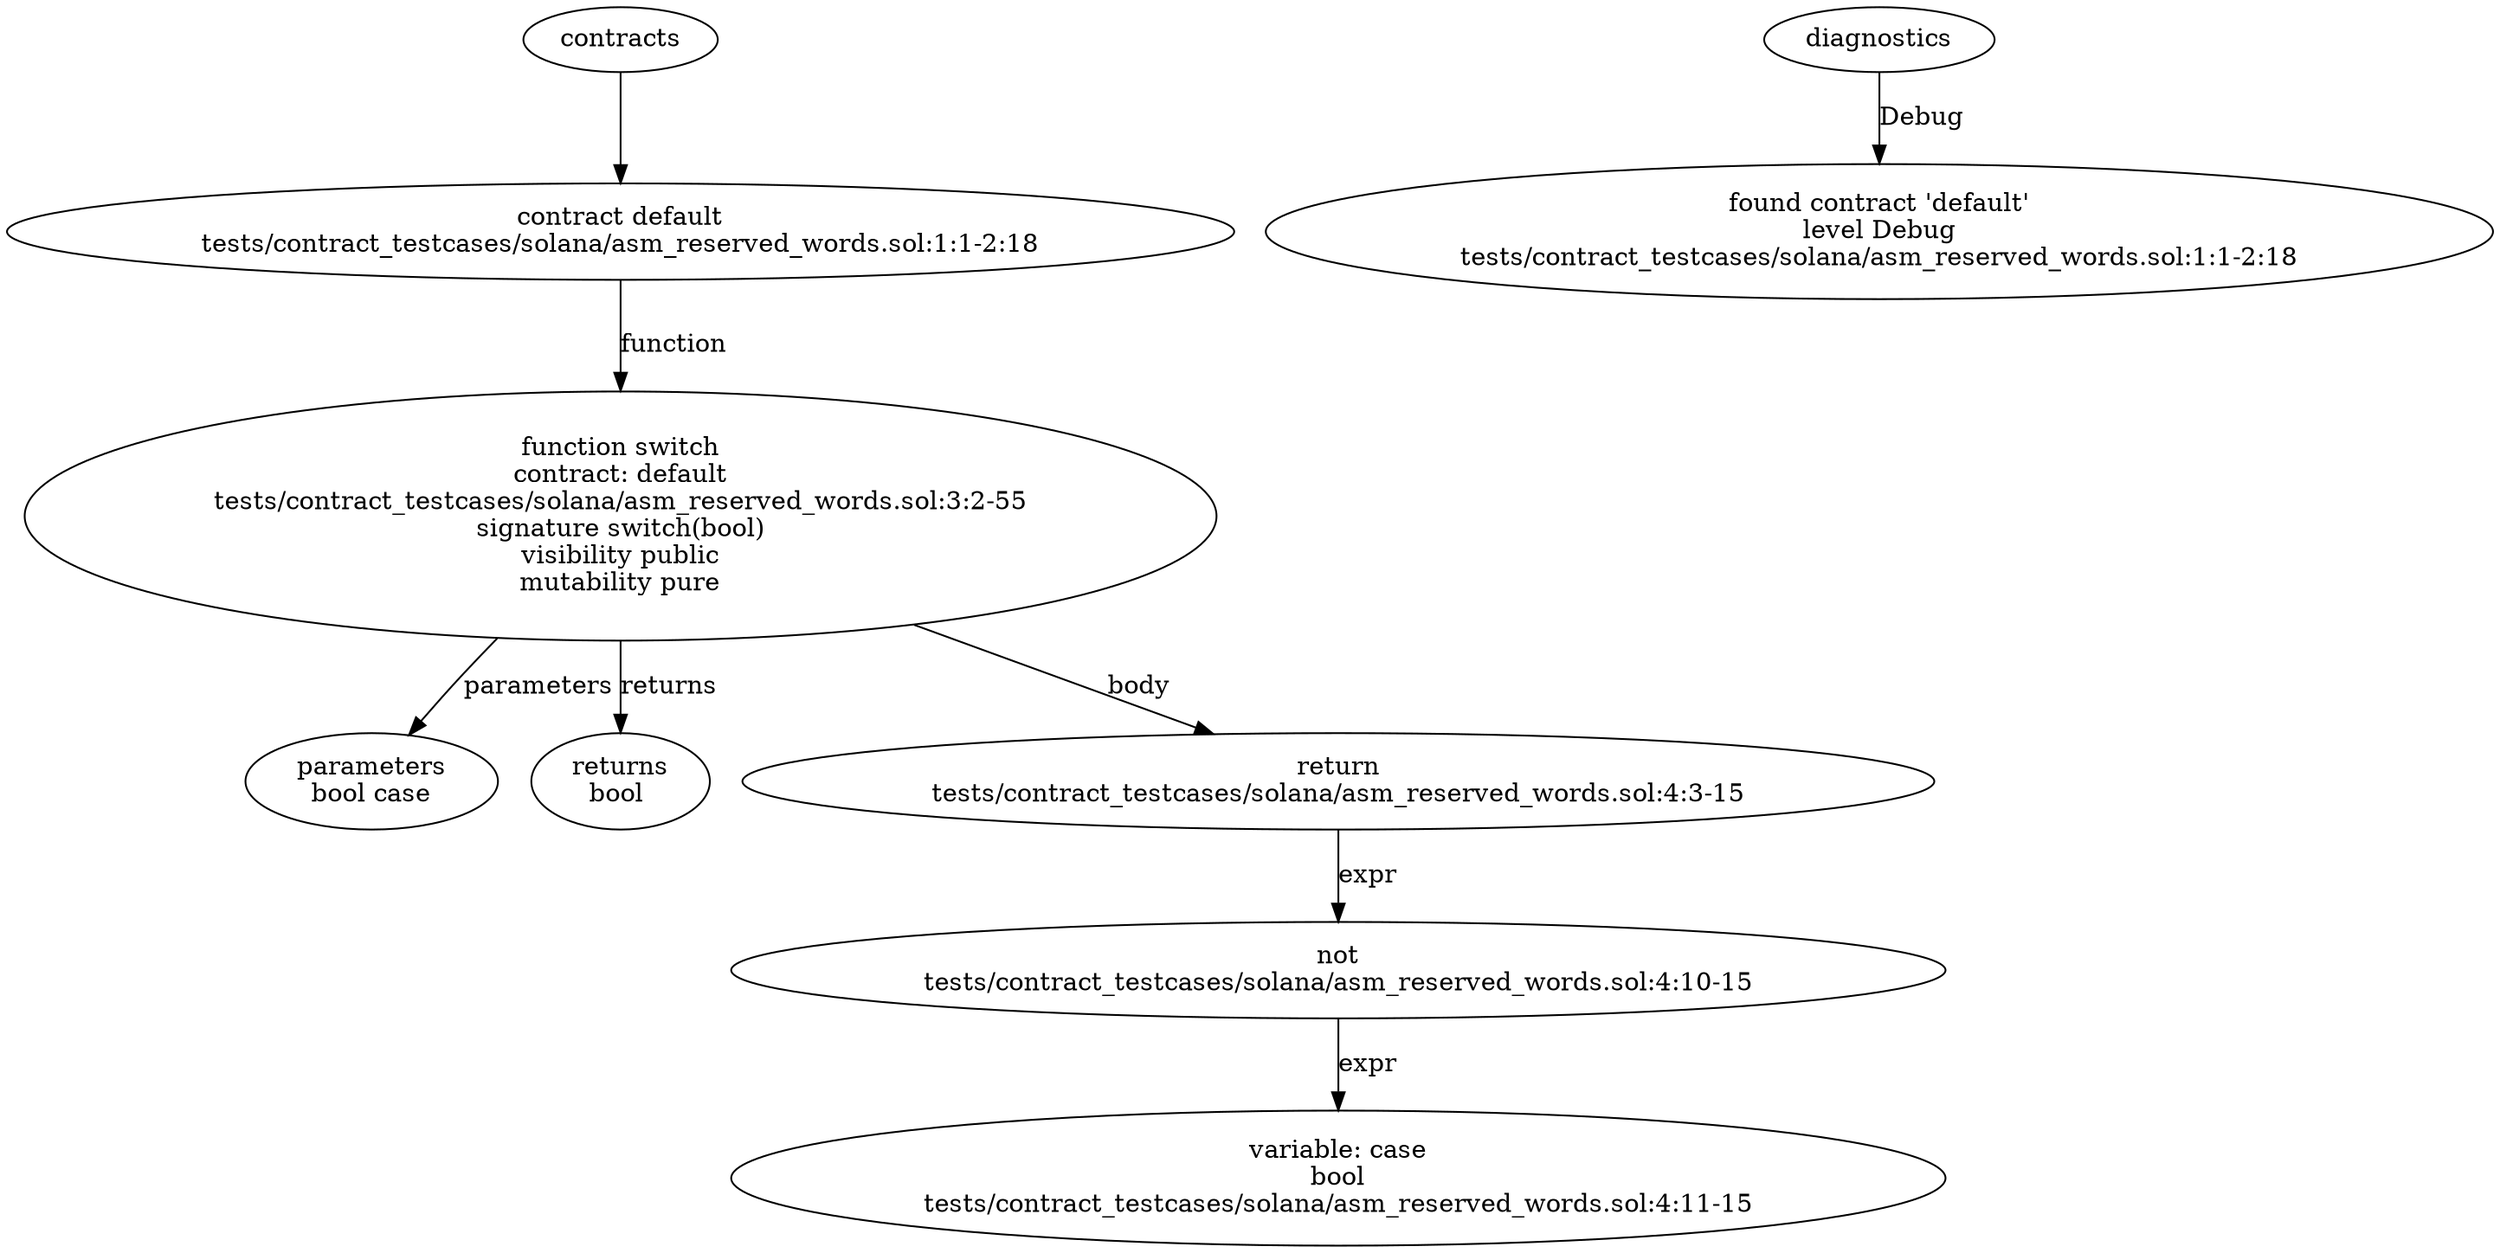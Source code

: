 strict digraph "tests/contract_testcases/solana/asm_reserved_words.sol" {
	contract [label="contract default\ntests/contract_testcases/solana/asm_reserved_words.sol:1:1-2:18"]
	switch [label="function switch\ncontract: default\ntests/contract_testcases/solana/asm_reserved_words.sol:3:2-55\nsignature switch(bool)\nvisibility public\nmutability pure"]
	parameters [label="parameters\nbool case"]
	returns [label="returns\nbool "]
	return [label="return\ntests/contract_testcases/solana/asm_reserved_words.sol:4:3-15"]
	not [label="not\ntests/contract_testcases/solana/asm_reserved_words.sol:4:10-15"]
	variable [label="variable: case\nbool\ntests/contract_testcases/solana/asm_reserved_words.sol:4:11-15"]
	diagnostic [label="found contract 'default'\nlevel Debug\ntests/contract_testcases/solana/asm_reserved_words.sol:1:1-2:18"]
	contracts -> contract
	contract -> switch [label="function"]
	switch -> parameters [label="parameters"]
	switch -> returns [label="returns"]
	switch -> return [label="body"]
	return -> not [label="expr"]
	not -> variable [label="expr"]
	diagnostics -> diagnostic [label="Debug"]
}
